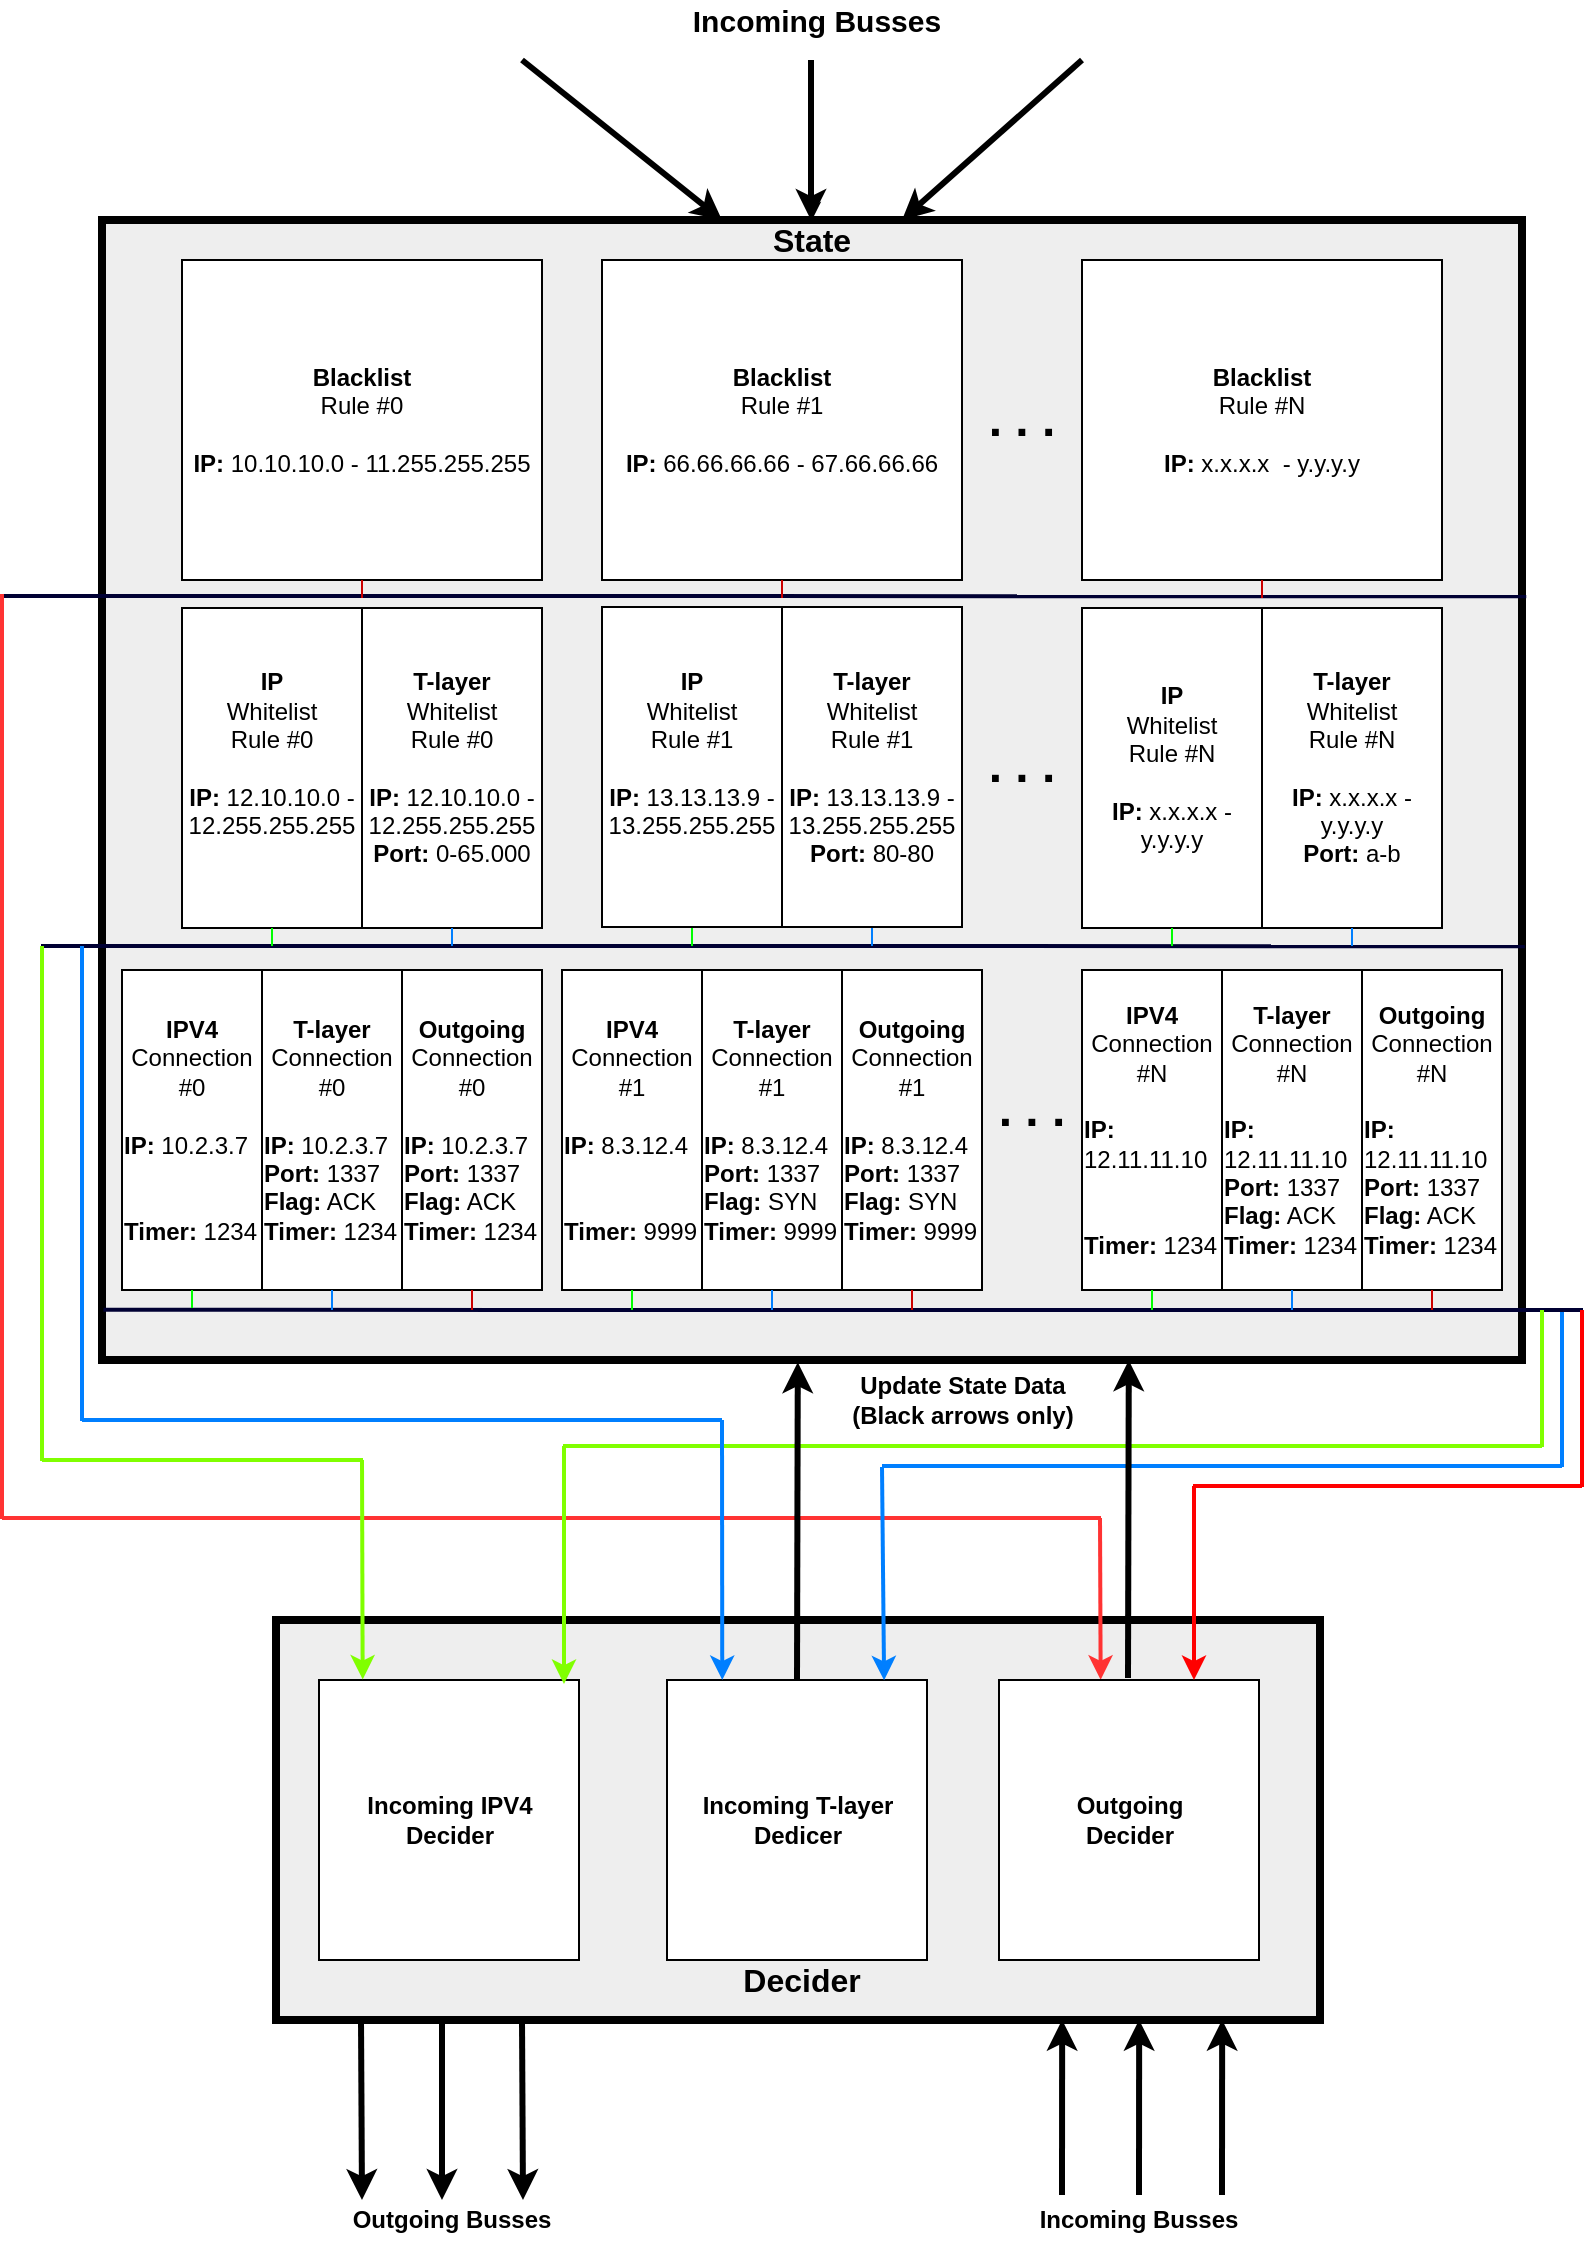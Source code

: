 <mxfile pages="1" version="11.2.1" type="device"><diagram id="ugdyJlTQyd8Nzjqlt38Y" name="Page-1"><mxGraphModel dx="2031" dy="1113" grid="1" gridSize="10" guides="1" tooltips="1" connect="1" arrows="1" fold="1" page="1" pageScale="1" pageWidth="827" pageHeight="1169" math="0" shadow="0"><root><mxCell id="0"/><mxCell id="1" parent="0"/><mxCell id="2" value="" style="rounded=0;whiteSpace=wrap;html=1;strokeWidth=4;gradientColor=none;fillColor=#EEEEEE;" parent="1" vertex="1"><mxGeometry x="70" y="120" width="710" height="570" as="geometry"/></mxCell><mxCell id="3" value="&lt;b&gt;IP&lt;/b&gt;&lt;br&gt;Whitelist&lt;br&gt;Rule #0&lt;br&gt;&lt;br&gt;&lt;b&gt;IP:&amp;nbsp;&lt;/b&gt;12.10.10.0 - 12.255.255.255&lt;br&gt;&lt;br&gt;" style="rounded=0;whiteSpace=wrap;html=1;" parent="1" vertex="1"><mxGeometry x="110" y="314" width="90" height="160" as="geometry"/></mxCell><mxCell id="6" value="&lt;b&gt;&lt;font style=&quot;font-size: 24px&quot;&gt;. . .&lt;/font&gt;&lt;/b&gt;" style="text;html=1;strokeColor=none;fillColor=none;align=center;verticalAlign=middle;whiteSpace=wrap;rounded=0;" parent="1" vertex="1"><mxGeometry x="510" y="383" width="40" height="20" as="geometry"/></mxCell><mxCell id="7" value="&lt;b&gt;IPV4&lt;/b&gt;&lt;br&gt;Connection #0&lt;br&gt;&lt;br&gt;&lt;div style=&quot;text-align: left&quot;&gt;&lt;b&gt;IP:&lt;/b&gt; 10.2.3.7&lt;/div&gt;&lt;div style=&quot;text-align: left&quot;&gt;&lt;b&gt;&lt;br&gt;&lt;/b&gt;&lt;/div&gt;&lt;div style=&quot;text-align: left&quot;&gt;&lt;b&gt;&lt;br&gt;&lt;/b&gt;&lt;/div&gt;&lt;div style=&quot;text-align: left&quot;&gt;&lt;b&gt;Timer:&lt;/b&gt;&lt;span&gt; 1234&lt;/span&gt;&lt;br&gt;&lt;/div&gt;" style="rounded=0;whiteSpace=wrap;html=1;" parent="1" vertex="1"><mxGeometry x="80" y="495" width="70" height="160" as="geometry"/></mxCell><mxCell id="10" value="&lt;b&gt;&lt;font style=&quot;font-size: 24px&quot;&gt;. . .&lt;/font&gt;&lt;/b&gt;" style="text;html=1;strokeColor=none;fillColor=none;align=center;verticalAlign=middle;whiteSpace=wrap;rounded=0;" parent="1" vertex="1"><mxGeometry x="515" y="555" width="40" height="20" as="geometry"/></mxCell><mxCell id="18" value="" style="endArrow=none;html=1;strokeWidth=2;entryX=1.002;entryY=0.637;entryDx=0;entryDy=0;entryPerimeter=0;strokeColor=#000033;" parent="1" edge="1" target="2"><mxGeometry width="50" height="50" relative="1" as="geometry"><mxPoint x="39.5" y="483" as="sourcePoint"/><mxPoint x="519.5" y="484.5" as="targetPoint"/></mxGeometry></mxCell><mxCell id="25" value="" style="endArrow=none;html=1;strokeWidth=2;exitX=0.001;exitY=0.956;exitDx=0;exitDy=0;exitPerimeter=0;strokeColor=#000033;" parent="1" edge="1" source="2"><mxGeometry width="50" height="50" relative="1" as="geometry"><mxPoint x="269.5" y="664.5" as="sourcePoint"/><mxPoint x="810.5" y="665" as="targetPoint"/></mxGeometry></mxCell><mxCell id="29" value="" style="endArrow=none;html=1;strokeWidth=2;strokeColor=#007FFF;" parent="1" edge="1"><mxGeometry width="50" height="50" relative="1" as="geometry"><mxPoint x="380" y="720" as="sourcePoint"/><mxPoint x="60" y="720" as="targetPoint"/></mxGeometry></mxCell><mxCell id="31" value="" style="endArrow=none;html=1;strokeWidth=2;strokeColor=#80FF00;" parent="1" edge="1"><mxGeometry width="50" height="50" relative="1" as="geometry"><mxPoint x="200.5" y="740" as="sourcePoint"/><mxPoint x="40" y="740" as="targetPoint"/></mxGeometry></mxCell><mxCell id="32" value="" style="endArrow=none;html=1;strokeWidth=2;strokeColor=#80FF00;" parent="1" edge="1"><mxGeometry width="50" height="50" relative="1" as="geometry"><mxPoint x="790" y="733" as="sourcePoint"/><mxPoint x="300.5" y="733" as="targetPoint"/></mxGeometry></mxCell><mxCell id="33" value="" style="endArrow=none;html=1;strokeWidth=2;strokeColor=#007FFF;" parent="1" edge="1"><mxGeometry width="50" height="50" relative="1" as="geometry"><mxPoint x="800" y="743" as="sourcePoint"/><mxPoint x="460" y="743" as="targetPoint"/></mxGeometry></mxCell><mxCell id="34" value="" style="endArrow=none;html=1;strokeWidth=2;strokeColor=#FF0000;" parent="1" edge="1"><mxGeometry width="50" height="50" relative="1" as="geometry"><mxPoint x="810" y="753" as="sourcePoint"/><mxPoint x="615.5" y="753" as="targetPoint"/></mxGeometry></mxCell><mxCell id="42" value="&lt;b&gt;&lt;font style=&quot;font-size: 16px&quot;&gt;State&lt;/font&gt;&lt;/b&gt;" style="text;html=1;strokeColor=none;fillColor=none;align=center;verticalAlign=middle;whiteSpace=wrap;rounded=0;" parent="1" vertex="1"><mxGeometry x="335" y="120" width="180" height="20" as="geometry"/></mxCell><mxCell id="xT3uilEVGZwme5Jcbncs-42" value="" style="rounded=0;whiteSpace=wrap;html=1;strokeWidth=4;fillColor=#EEEEEE;" parent="1" vertex="1"><mxGeometry x="157" y="820" width="522" height="200" as="geometry"/></mxCell><mxCell id="xT3uilEVGZwme5Jcbncs-43" value="&lt;b&gt;Outgoing Busses&lt;/b&gt;" style="text;html=1;strokeColor=none;fillColor=none;align=center;verticalAlign=middle;whiteSpace=wrap;rounded=0;" parent="1" vertex="1"><mxGeometry x="135" y="1099.952" width="220" height="40" as="geometry"/></mxCell><mxCell id="xT3uilEVGZwme5Jcbncs-44" value="&lt;b&gt;Blacklist&lt;/b&gt;&lt;br&gt;Rule #0&lt;br&gt;&lt;br&gt;&lt;b&gt;IP:&amp;nbsp;&lt;/b&gt;10.10.10.0 - 11.255.255.255" style="rounded=0;whiteSpace=wrap;html=1;" parent="1" vertex="1"><mxGeometry x="110" y="140" width="180" height="160" as="geometry"/></mxCell><mxCell id="xT3uilEVGZwme5Jcbncs-45" value="&lt;b&gt;Blacklist&lt;br&gt;&lt;/b&gt;Rule #N&lt;br&gt;&lt;br&gt;&lt;b&gt;IP:&amp;nbsp;&lt;/b&gt;x.x.x.x&amp;nbsp; - y.y.y.y" style="rounded=0;whiteSpace=wrap;html=1;" parent="1" vertex="1"><mxGeometry x="560" y="140" width="180" height="160" as="geometry"/></mxCell><mxCell id="xT3uilEVGZwme5Jcbncs-48" value="&lt;b&gt;&lt;font style=&quot;font-size: 24px&quot;&gt;. . .&lt;/font&gt;&lt;/b&gt;" style="text;html=1;strokeColor=none;fillColor=none;align=center;verticalAlign=middle;whiteSpace=wrap;rounded=0;" parent="1" vertex="1"><mxGeometry x="510" y="210" width="40" height="20" as="geometry"/></mxCell><mxCell id="xT3uilEVGZwme5Jcbncs-49" value="&lt;b&gt;Blacklist&lt;/b&gt;&lt;br&gt;Rule #1&lt;br&gt;&lt;br&gt;&lt;b&gt;IP:&amp;nbsp;&lt;/b&gt;66.66.66.66 - 67.66.66.66" style="rounded=0;whiteSpace=wrap;html=1;" parent="1" vertex="1"><mxGeometry x="320" y="140" width="180" height="160" as="geometry"/></mxCell><mxCell id="xT3uilEVGZwme5Jcbncs-53" value="" style="endArrow=none;html=1;strokeWidth=2;entryX=1.003;entryY=0.33;entryDx=0;entryDy=0;entryPerimeter=0;strokeColor=#000033;" parent="1" edge="1" target="2"><mxGeometry width="50" height="50" relative="1" as="geometry"><mxPoint x="20" y="308" as="sourcePoint"/><mxPoint x="530" y="309" as="targetPoint"/></mxGeometry></mxCell><mxCell id="xT3uilEVGZwme5Jcbncs-59" value="" style="endArrow=none;html=1;strokeWidth=2;strokeColor=#FF3333;" parent="1" edge="1"><mxGeometry width="50" height="50" relative="1" as="geometry"><mxPoint x="569.5" y="769" as="sourcePoint"/><mxPoint x="20" y="769" as="targetPoint"/></mxGeometry></mxCell><mxCell id="xT3uilEVGZwme5Jcbncs-62" value="" style="endArrow=classic;html=1;entryX=0.391;entryY=-0.001;entryDx=0;entryDy=0;entryPerimeter=0;strokeWidth=2;strokeColor=#FF3333;" parent="1" edge="1" target="eEW5guTExth0gA7GhRGL-79"><mxGeometry width="50" height="50" relative="1" as="geometry"><mxPoint x="569" y="769" as="sourcePoint"/><mxPoint x="570" y="825.5" as="targetPoint"/></mxGeometry></mxCell><mxCell id="xT3uilEVGZwme5Jcbncs-64" value="" style="endArrow=classic;html=1;entryX=0.25;entryY=0;entryDx=0;entryDy=0;strokeWidth=3;" parent="1" target="42" edge="1"><mxGeometry width="50" height="50" relative="1" as="geometry"><mxPoint x="280" y="40" as="sourcePoint"/><mxPoint x="269.5" y="10" as="targetPoint"/></mxGeometry></mxCell><mxCell id="xT3uilEVGZwme5Jcbncs-65" value="" style="endArrow=classic;html=1;entryX=0.5;entryY=0;entryDx=0;entryDy=0;" parent="1" target="42" edge="1"><mxGeometry width="50" height="50" relative="1" as="geometry"><mxPoint x="425" y="40" as="sourcePoint"/><mxPoint x="429.5" y="90" as="targetPoint"/></mxGeometry></mxCell><mxCell id="xT3uilEVGZwme5Jcbncs-66" value="" style="endArrow=classic;html=1;entryX=0.75;entryY=0;entryDx=0;entryDy=0;strokeWidth=3;" parent="1" target="42" edge="1"><mxGeometry width="50" height="50" relative="1" as="geometry"><mxPoint x="560" y="40" as="sourcePoint"/><mxPoint x="370" y="140" as="targetPoint"/></mxGeometry></mxCell><mxCell id="xT3uilEVGZwme5Jcbncs-67" value="&lt;b&gt;&lt;font style=&quot;font-size: 15px&quot;&gt;Incoming Busses&lt;/font&gt;&lt;/b&gt;" style="text;html=1;strokeColor=none;fillColor=none;align=center;verticalAlign=middle;whiteSpace=wrap;rounded=0;" parent="1" vertex="1"><mxGeometry x="340" y="10" width="175" height="20" as="geometry"/></mxCell><mxCell id="xT3uilEVGZwme5Jcbncs-68" value="" style="endArrow=classic;html=1;exitX=0.25;exitY=1;exitDx=0;exitDy=0;strokeWidth=3;" parent="1" edge="1"><mxGeometry width="50" height="50" relative="1" as="geometry"><mxPoint x="199.5" y="1020" as="sourcePoint"/><mxPoint x="200" y="1110" as="targetPoint"/></mxGeometry></mxCell><mxCell id="xT3uilEVGZwme5Jcbncs-69" value="" style="endArrow=classic;html=1;exitX=0.5;exitY=1;exitDx=0;exitDy=0;strokeWidth=3;" parent="1" edge="1"><mxGeometry width="50" height="50" relative="1" as="geometry"><mxPoint x="240" y="1020" as="sourcePoint"/><mxPoint x="240" y="1110" as="targetPoint"/></mxGeometry></mxCell><mxCell id="xT3uilEVGZwme5Jcbncs-70" value="" style="endArrow=classic;html=1;exitX=0.75;exitY=1;exitDx=0;exitDy=0;strokeWidth=3;" parent="1" edge="1"><mxGeometry width="50" height="50" relative="1" as="geometry"><mxPoint x="280" y="1020" as="sourcePoint"/><mxPoint x="280.5" y="1110" as="targetPoint"/></mxGeometry></mxCell><mxCell id="eEW5guTExth0gA7GhRGL-44" value="&lt;b&gt;T-layer&lt;/b&gt;&lt;br&gt;Whitelist&lt;br&gt;Rule #0&lt;br&gt;&lt;br&gt;&lt;b&gt;IP:&amp;nbsp;&lt;/b&gt;12.10.10.0 - 12.255.255.255&lt;br&gt;&lt;b&gt;Port:&lt;/b&gt; 0-65.000" style="rounded=0;whiteSpace=wrap;html=1;" vertex="1" parent="1"><mxGeometry x="200" y="314" width="90" height="160" as="geometry"/></mxCell><mxCell id="eEW5guTExth0gA7GhRGL-49" value="&lt;b&gt;IP&lt;/b&gt;&lt;br&gt;Whitelist&lt;br&gt;Rule #1&lt;br&gt;&lt;br&gt;&lt;b&gt;IP: &lt;/b&gt;13.13.13.9&amp;nbsp;- 13.255.255.255&lt;br&gt;&lt;br&gt;" style="rounded=0;whiteSpace=wrap;html=1;" vertex="1" parent="1"><mxGeometry x="320" y="313.5" width="90" height="160" as="geometry"/></mxCell><mxCell id="eEW5guTExth0gA7GhRGL-50" value="&lt;b&gt;T-layer&lt;/b&gt;&lt;br&gt;Whitelist&lt;br&gt;Rule #1&lt;br&gt;&lt;br&gt;&lt;b&gt;IP:&amp;nbsp;&lt;/b&gt;13.13.13.9 - 13.255.255.255&lt;br&gt;&lt;b&gt;Port:&lt;/b&gt;&amp;nbsp;80-80" style="rounded=0;whiteSpace=wrap;html=1;" vertex="1" parent="1"><mxGeometry x="410" y="313.5" width="90" height="160" as="geometry"/></mxCell><mxCell id="eEW5guTExth0gA7GhRGL-51" value="&lt;b&gt;IP&lt;/b&gt;&lt;br&gt;Whitelist&lt;br&gt;Rule #N&lt;br&gt;&lt;br&gt;&lt;b&gt;IP: &lt;/b&gt;x.x.x.x -&lt;br&gt;y.y.y.y" style="rounded=0;whiteSpace=wrap;html=1;" vertex="1" parent="1"><mxGeometry x="560" y="314" width="90" height="160" as="geometry"/></mxCell><mxCell id="eEW5guTExth0gA7GhRGL-52" value="&lt;b&gt;T-layer&lt;/b&gt;&lt;br&gt;Whitelist&lt;br&gt;Rule #N&lt;br&gt;&lt;br&gt;&lt;b&gt;IP: &lt;/b&gt;x.x.x.x -&lt;br&gt;y.y.y.y&lt;br&gt;&lt;b&gt;Port:&lt;/b&gt;&amp;nbsp;a-b" style="rounded=0;whiteSpace=wrap;html=1;" vertex="1" parent="1"><mxGeometry x="650" y="314" width="90" height="160" as="geometry"/></mxCell><mxCell id="eEW5guTExth0gA7GhRGL-53" value="&lt;b&gt;T-layer&lt;/b&gt;&lt;br&gt;Connection #0&lt;br&gt;&lt;br&gt;&lt;div style=&quot;text-align: left&quot;&gt;&lt;b&gt;IP:&lt;/b&gt; 10.2.3.7&lt;/div&gt;&lt;div style=&quot;text-align: left&quot;&gt;&lt;b&gt;Port:&lt;/b&gt; 1337&lt;br&gt;&lt;b&gt;Flag:&lt;/b&gt; ACK&lt;br&gt;&lt;/div&gt;&lt;div style=&quot;text-align: left&quot;&gt;&lt;b&gt;Timer:&lt;/b&gt; 1234&lt;/div&gt;" style="rounded=0;whiteSpace=wrap;html=1;" vertex="1" parent="1"><mxGeometry x="150" y="495" width="70" height="160" as="geometry"/></mxCell><mxCell id="eEW5guTExth0gA7GhRGL-54" value="&lt;b&gt;Outgoing&lt;/b&gt;&lt;br&gt;Connection #0&lt;br&gt;&lt;br&gt;&lt;div style=&quot;text-align: left&quot;&gt;&lt;b&gt;IP:&lt;/b&gt;&amp;nbsp;10.2.3.7&lt;/div&gt;&lt;div style=&quot;text-align: left&quot;&gt;&lt;b&gt;Port:&lt;/b&gt; 1337&lt;br&gt;&lt;b&gt;Flag:&lt;/b&gt; ACK&lt;br&gt;&lt;/div&gt;&lt;div style=&quot;text-align: left&quot;&gt;&lt;b&gt;Timer:&lt;/b&gt; 1234&lt;/div&gt;" style="rounded=0;whiteSpace=wrap;html=1;" vertex="1" parent="1"><mxGeometry x="220" y="495" width="70" height="160" as="geometry"/></mxCell><mxCell id="eEW5guTExth0gA7GhRGL-58" value="&lt;b&gt;IPV4&lt;/b&gt;&lt;br&gt;Connection #1&lt;br&gt;&lt;br&gt;&lt;div style=&quot;text-align: left&quot;&gt;&lt;b&gt;IP:&lt;/b&gt; 8.3.12.4&lt;/div&gt;&lt;div style=&quot;text-align: left&quot;&gt;&lt;b&gt;&lt;br&gt;&lt;/b&gt;&lt;/div&gt;&lt;div style=&quot;text-align: left&quot;&gt;&lt;b&gt;&lt;br&gt;&lt;/b&gt;&lt;/div&gt;&lt;div style=&quot;text-align: left&quot;&gt;&lt;b&gt;Timer:&lt;/b&gt;&lt;span&gt;&amp;nbsp;9999&lt;/span&gt;&lt;br&gt;&lt;/div&gt;" style="rounded=0;whiteSpace=wrap;html=1;" vertex="1" parent="1"><mxGeometry x="300" y="495" width="70" height="160" as="geometry"/></mxCell><mxCell id="eEW5guTExth0gA7GhRGL-59" value="&lt;b&gt;T-layer&lt;/b&gt;&lt;br&gt;Connection #1&lt;br&gt;&lt;br&gt;&lt;div style=&quot;text-align: left&quot;&gt;&lt;b&gt;IP:&lt;/b&gt; 8.3.12.4&lt;/div&gt;&lt;div style=&quot;text-align: left&quot;&gt;&lt;b&gt;Port:&lt;/b&gt; 1337&lt;br&gt;&lt;b&gt;Flag:&lt;/b&gt; SYN&lt;br&gt;&lt;/div&gt;&lt;div style=&quot;text-align: left&quot;&gt;&lt;b&gt;Timer:&lt;/b&gt; 9999&lt;/div&gt;" style="rounded=0;whiteSpace=wrap;html=1;" vertex="1" parent="1"><mxGeometry x="370" y="495" width="70" height="160" as="geometry"/></mxCell><mxCell id="eEW5guTExth0gA7GhRGL-60" value="&lt;b&gt;Outgoing&lt;/b&gt;&lt;br&gt;Connection #1&lt;br&gt;&lt;br&gt;&lt;div style=&quot;text-align: left&quot;&gt;&lt;b&gt;IP:&lt;/b&gt; 8.3.12.4&lt;/div&gt;&lt;div style=&quot;text-align: left&quot;&gt;&lt;b&gt;Port:&lt;/b&gt; 1337&lt;br&gt;&lt;b&gt;Flag:&lt;/b&gt; SYN&lt;br&gt;&lt;/div&gt;&lt;div style=&quot;text-align: left&quot;&gt;&lt;b&gt;Timer:&lt;/b&gt;&amp;nbsp;9999&lt;/div&gt;" style="rounded=0;whiteSpace=wrap;html=1;" vertex="1" parent="1"><mxGeometry x="440" y="495" width="70" height="160" as="geometry"/></mxCell><mxCell id="eEW5guTExth0gA7GhRGL-61" value="&lt;b&gt;IPV4&lt;/b&gt;&lt;br&gt;Connection #N&lt;br&gt;&lt;br&gt;&lt;div style=&quot;text-align: left&quot;&gt;&lt;b&gt;IP:&lt;/b&gt; 12.11.11.10&lt;/div&gt;&lt;div style=&quot;text-align: left&quot;&gt;&lt;b&gt;&lt;br&gt;&lt;/b&gt;&lt;/div&gt;&lt;div style=&quot;text-align: left&quot;&gt;&lt;b&gt;&lt;br&gt;&lt;/b&gt;&lt;/div&gt;&lt;div style=&quot;text-align: left&quot;&gt;&lt;b&gt;Timer:&lt;/b&gt;&lt;span&gt; 1234&lt;/span&gt;&lt;br&gt;&lt;/div&gt;" style="rounded=0;whiteSpace=wrap;html=1;" vertex="1" parent="1"><mxGeometry x="560" y="495" width="70" height="160" as="geometry"/></mxCell><mxCell id="eEW5guTExth0gA7GhRGL-62" value="&lt;b&gt;T-layer&lt;/b&gt;&lt;br&gt;Connection #N&lt;br&gt;&lt;br&gt;&lt;div style=&quot;text-align: left&quot;&gt;&lt;b&gt;IP:&lt;/b&gt; 12.11.11.10&lt;/div&gt;&lt;div style=&quot;text-align: left&quot;&gt;&lt;b&gt;Port:&lt;/b&gt; 1337&lt;br&gt;&lt;b&gt;Flag:&lt;/b&gt; ACK&lt;br&gt;&lt;/div&gt;&lt;div style=&quot;text-align: left&quot;&gt;&lt;b&gt;Timer:&lt;/b&gt; 1234&lt;/div&gt;" style="rounded=0;whiteSpace=wrap;html=1;" vertex="1" parent="1"><mxGeometry x="630" y="495" width="70" height="160" as="geometry"/></mxCell><mxCell id="eEW5guTExth0gA7GhRGL-63" value="&lt;b&gt;Outgoing&lt;/b&gt;&lt;br&gt;Connection #N&lt;br&gt;&lt;br&gt;&lt;div style=&quot;text-align: left&quot;&gt;&lt;b&gt;IP:&lt;/b&gt; 12.11.11.10&lt;/div&gt;&lt;div style=&quot;text-align: left&quot;&gt;&lt;b&gt;Port:&lt;/b&gt; 1337&lt;br&gt;&lt;b&gt;Flag:&lt;/b&gt; ACK&lt;br&gt;&lt;/div&gt;&lt;div style=&quot;text-align: left&quot;&gt;&lt;b&gt;Timer:&lt;/b&gt; 1234&lt;/div&gt;" style="rounded=0;whiteSpace=wrap;html=1;" vertex="1" parent="1"><mxGeometry x="700" y="495" width="70" height="160" as="geometry"/></mxCell><mxCell id="eEW5guTExth0gA7GhRGL-75" value="&lt;b&gt;Incoming IPV4&lt;br&gt;Decider&lt;br&gt;&lt;/b&gt;" style="rounded=0;whiteSpace=wrap;html=1;" vertex="1" parent="1"><mxGeometry x="178.5" y="850" width="130" height="140" as="geometry"/></mxCell><mxCell id="eEW5guTExth0gA7GhRGL-78" value="&lt;b&gt;Incoming T-layer&lt;br&gt;Dedicer&lt;br&gt;&lt;/b&gt;" style="rounded=0;whiteSpace=wrap;html=1;" vertex="1" parent="1"><mxGeometry x="352.5" y="850" width="130" height="140" as="geometry"/></mxCell><mxCell id="eEW5guTExth0gA7GhRGL-79" value="&lt;b&gt;Outgoing&lt;br&gt;Decider&lt;br&gt;&lt;/b&gt;" style="rounded=0;whiteSpace=wrap;html=1;" vertex="1" parent="1"><mxGeometry x="518.5" y="850" width="130" height="140" as="geometry"/></mxCell><mxCell id="eEW5guTExth0gA7GhRGL-80" value="&lt;b&gt;&lt;font style=&quot;font-size: 16px&quot;&gt;Decider&lt;/font&gt;&lt;/b&gt;" style="text;html=1;strokeColor=none;fillColor=none;align=center;verticalAlign=middle;whiteSpace=wrap;rounded=0;" vertex="1" parent="1"><mxGeometry x="329.5" y="990.214" width="180" height="20" as="geometry"/></mxCell><mxCell id="eEW5guTExth0gA7GhRGL-83" value="" style="endArrow=none;html=1;strokeWidth=2;strokeColor=#80FF00;" edge="1" parent="1"><mxGeometry width="50" height="50" relative="1" as="geometry"><mxPoint x="790" y="733.5" as="sourcePoint"/><mxPoint x="790" y="665" as="targetPoint"/></mxGeometry></mxCell><mxCell id="eEW5guTExth0gA7GhRGL-84" value="" style="endArrow=none;html=1;strokeWidth=2;strokeColor=#007FFF;" edge="1" parent="1"><mxGeometry width="50" height="50" relative="1" as="geometry"><mxPoint x="800" y="743.5" as="sourcePoint"/><mxPoint x="800" y="666" as="targetPoint"/></mxGeometry></mxCell><mxCell id="eEW5guTExth0gA7GhRGL-85" value="" style="endArrow=none;html=1;strokeWidth=2;strokeColor=#FF0000;" edge="1" parent="1"><mxGeometry width="50" height="50" relative="1" as="geometry"><mxPoint x="810" y="753.5" as="sourcePoint"/><mxPoint x="810" y="665" as="targetPoint"/></mxGeometry></mxCell><mxCell id="eEW5guTExth0gA7GhRGL-86" value="" style="endArrow=none;html=1;entryX=0.5;entryY=1;entryDx=0;entryDy=0;strokeColor=#00FF00;" edge="1" parent="1" target="7"><mxGeometry width="50" height="50" relative="1" as="geometry"><mxPoint x="115" y="664" as="sourcePoint"/><mxPoint x="180" y="650" as="targetPoint"/></mxGeometry></mxCell><mxCell id="eEW5guTExth0gA7GhRGL-87" value="" style="endArrow=none;html=1;entryX=0.5;entryY=1;entryDx=0;entryDy=0;strokeColor=#007FFF;" edge="1" parent="1" target="eEW5guTExth0gA7GhRGL-53"><mxGeometry width="50" height="50" relative="1" as="geometry"><mxPoint x="185" y="665" as="sourcePoint"/><mxPoint x="125" y="665" as="targetPoint"/></mxGeometry></mxCell><mxCell id="eEW5guTExth0gA7GhRGL-88" value="" style="endArrow=none;html=1;entryX=0.5;entryY=1;entryDx=0;entryDy=0;strokeColor=#CC0000;" edge="1" parent="1" target="eEW5guTExth0gA7GhRGL-54"><mxGeometry width="50" height="50" relative="1" as="geometry"><mxPoint x="255" y="665" as="sourcePoint"/><mxPoint x="135" y="675" as="targetPoint"/></mxGeometry></mxCell><mxCell id="eEW5guTExth0gA7GhRGL-89" value="" style="endArrow=none;html=1;entryX=0.5;entryY=1;entryDx=0;entryDy=0;strokeColor=#00FF00;" edge="1" parent="1"><mxGeometry width="50" height="50" relative="1" as="geometry"><mxPoint x="335" y="665" as="sourcePoint"/><mxPoint x="335" y="655" as="targetPoint"/></mxGeometry></mxCell><mxCell id="eEW5guTExth0gA7GhRGL-90" value="" style="endArrow=none;html=1;entryX=0.5;entryY=1;entryDx=0;entryDy=0;strokeColor=#007FFF;" edge="1" parent="1"><mxGeometry width="50" height="50" relative="1" as="geometry"><mxPoint x="405.0" y="665" as="sourcePoint"/><mxPoint x="405.0" y="655" as="targetPoint"/></mxGeometry></mxCell><mxCell id="eEW5guTExth0gA7GhRGL-91" value="" style="endArrow=none;html=1;entryX=0.5;entryY=1;entryDx=0;entryDy=0;strokeColor=#CC0000;" edge="1" parent="1"><mxGeometry width="50" height="50" relative="1" as="geometry"><mxPoint x="475" y="665" as="sourcePoint"/><mxPoint x="475" y="655" as="targetPoint"/></mxGeometry></mxCell><mxCell id="eEW5guTExth0gA7GhRGL-92" value="" style="endArrow=none;html=1;entryX=0.5;entryY=1;entryDx=0;entryDy=0;strokeColor=#00FF00;" edge="1" parent="1"><mxGeometry width="50" height="50" relative="1" as="geometry"><mxPoint x="595" y="665" as="sourcePoint"/><mxPoint x="595" y="655" as="targetPoint"/></mxGeometry></mxCell><mxCell id="eEW5guTExth0gA7GhRGL-93" value="" style="endArrow=none;html=1;entryX=0.5;entryY=1;entryDx=0;entryDy=0;strokeColor=#007FFF;" edge="1" parent="1"><mxGeometry width="50" height="50" relative="1" as="geometry"><mxPoint x="665" y="665" as="sourcePoint"/><mxPoint x="665" y="655" as="targetPoint"/></mxGeometry></mxCell><mxCell id="eEW5guTExth0gA7GhRGL-94" value="" style="endArrow=none;html=1;entryX=0.5;entryY=1;entryDx=0;entryDy=0;strokeColor=#CC0000;" edge="1" parent="1"><mxGeometry width="50" height="50" relative="1" as="geometry"><mxPoint x="735" y="665" as="sourcePoint"/><mxPoint x="735" y="655" as="targetPoint"/></mxGeometry></mxCell><mxCell id="eEW5guTExth0gA7GhRGL-96" value="" style="endArrow=none;html=1;strokeWidth=2;strokeColor=#007FFF;" edge="1" parent="1"><mxGeometry width="50" height="50" relative="1" as="geometry"><mxPoint x="60" y="483" as="sourcePoint"/><mxPoint x="60" y="720.5" as="targetPoint"/></mxGeometry></mxCell><mxCell id="eEW5guTExth0gA7GhRGL-98" value="" style="endArrow=none;html=1;strokeWidth=2;strokeColor=#80FF00;" edge="1" parent="1"><mxGeometry width="50" height="50" relative="1" as="geometry"><mxPoint x="40" y="483" as="sourcePoint"/><mxPoint x="40" y="740.5" as="targetPoint"/></mxGeometry></mxCell><mxCell id="eEW5guTExth0gA7GhRGL-101" value="" style="endArrow=none;html=1;strokeWidth=2;strokeColor=#FF3333;" edge="1" parent="1"><mxGeometry width="50" height="50" relative="1" as="geometry"><mxPoint x="20" y="307" as="sourcePoint"/><mxPoint x="20" y="769.5" as="targetPoint"/></mxGeometry></mxCell><mxCell id="eEW5guTExth0gA7GhRGL-103" value="" style="endArrow=none;html=1;entryX=0.5;entryY=1;entryDx=0;entryDy=0;strokeColor=#00FF00;" edge="1" parent="1" target="3"><mxGeometry width="50" height="50" relative="1" as="geometry"><mxPoint x="155" y="483" as="sourcePoint"/><mxPoint x="190" y="470" as="targetPoint"/></mxGeometry></mxCell><mxCell id="eEW5guTExth0gA7GhRGL-104" value="" style="endArrow=none;html=1;entryX=0.5;entryY=1;entryDx=0;entryDy=0;strokeColor=#007FFF;" edge="1" parent="1"><mxGeometry width="50" height="50" relative="1" as="geometry"><mxPoint x="245" y="483" as="sourcePoint"/><mxPoint x="245" y="474" as="targetPoint"/></mxGeometry></mxCell><mxCell id="eEW5guTExth0gA7GhRGL-105" value="" style="endArrow=none;html=1;entryX=0.5;entryY=1;entryDx=0;entryDy=0;strokeColor=#00FF00;" edge="1" parent="1"><mxGeometry width="50" height="50" relative="1" as="geometry"><mxPoint x="365" y="483" as="sourcePoint"/><mxPoint x="365" y="474" as="targetPoint"/></mxGeometry></mxCell><mxCell id="eEW5guTExth0gA7GhRGL-106" value="" style="endArrow=none;html=1;entryX=0.5;entryY=1;entryDx=0;entryDy=0;strokeColor=#007FFF;" edge="1" parent="1"><mxGeometry width="50" height="50" relative="1" as="geometry"><mxPoint x="455" y="483" as="sourcePoint"/><mxPoint x="455" y="474" as="targetPoint"/></mxGeometry></mxCell><mxCell id="eEW5guTExth0gA7GhRGL-107" value="" style="endArrow=none;html=1;entryX=0.5;entryY=1;entryDx=0;entryDy=0;strokeColor=#00FF00;" edge="1" parent="1"><mxGeometry width="50" height="50" relative="1" as="geometry"><mxPoint x="605" y="483" as="sourcePoint"/><mxPoint x="605" y="474" as="targetPoint"/></mxGeometry></mxCell><mxCell id="eEW5guTExth0gA7GhRGL-108" value="" style="endArrow=none;html=1;entryX=0.5;entryY=1;entryDx=0;entryDy=0;strokeColor=#007FFF;" edge="1" parent="1"><mxGeometry width="50" height="50" relative="1" as="geometry"><mxPoint x="695" y="483" as="sourcePoint"/><mxPoint x="695" y="474" as="targetPoint"/></mxGeometry></mxCell><mxCell id="eEW5guTExth0gA7GhRGL-109" value="" style="endArrow=none;html=1;entryX=0.5;entryY=1;entryDx=0;entryDy=0;strokeColor=#CC0000;" edge="1" parent="1" target="xT3uilEVGZwme5Jcbncs-45"><mxGeometry width="50" height="50" relative="1" as="geometry"><mxPoint x="650" y="309" as="sourcePoint"/><mxPoint x="680" y="300" as="targetPoint"/></mxGeometry></mxCell><mxCell id="eEW5guTExth0gA7GhRGL-111" value="" style="endArrow=none;html=1;entryX=0.5;entryY=1;entryDx=0;entryDy=0;strokeColor=#CC0000;" edge="1" parent="1" target="xT3uilEVGZwme5Jcbncs-49"><mxGeometry width="50" height="50" relative="1" as="geometry"><mxPoint x="410" y="309" as="sourcePoint"/><mxPoint x="440" y="290" as="targetPoint"/></mxGeometry></mxCell><mxCell id="eEW5guTExth0gA7GhRGL-112" value="" style="endArrow=none;html=1;entryX=0.5;entryY=1;entryDx=0;entryDy=0;strokeColor=#CC0000;" edge="1" parent="1" target="xT3uilEVGZwme5Jcbncs-44"><mxGeometry width="50" height="50" relative="1" as="geometry"><mxPoint x="200" y="309" as="sourcePoint"/><mxPoint x="420" y="310.0" as="targetPoint"/></mxGeometry></mxCell><mxCell id="39" value="" style="endArrow=classic;html=1;entryX=0.75;entryY=0;entryDx=0;entryDy=0;strokeWidth=2;strokeColor=#FF0000;" parent="1" target="eEW5guTExth0gA7GhRGL-79" edge="1"><mxGeometry width="50" height="50" relative="1" as="geometry"><mxPoint x="616" y="753" as="sourcePoint"/><mxPoint x="609.238" y="820.02" as="targetPoint"/></mxGeometry></mxCell><mxCell id="35" value="" style="endArrow=classic;html=1;entryX=0.168;entryY=-0.002;entryDx=0;entryDy=0;entryPerimeter=0;strokeWidth=2;strokeColor=#80FF00;" parent="1" target="eEW5guTExth0gA7GhRGL-75" edge="1"><mxGeometry width="50" height="50" relative="1" as="geometry"><mxPoint x="200" y="740" as="sourcePoint"/><mxPoint x="200.312" y="819.95" as="targetPoint"/></mxGeometry></mxCell><mxCell id="37" value="" style="endArrow=classic;html=1;entryX=0.483;entryY=0.005;entryDx=0;entryDy=0;entryPerimeter=0;strokeWidth=2;strokeColor=#007FFF;" parent="1" edge="1"><mxGeometry width="50" height="50" relative="1" as="geometry"><mxPoint x="380" y="720" as="sourcePoint"/><mxPoint x="380.126" y="849.95" as="targetPoint"/></mxGeometry></mxCell><mxCell id="40" value="" style="endArrow=classic;html=1;entryX=0.835;entryY=0.001;entryDx=0;entryDy=0;entryPerimeter=0;strokeWidth=2;strokeColor=#007FFF;" parent="1" target="eEW5guTExth0gA7GhRGL-78" edge="1"><mxGeometry width="50" height="50" relative="1" as="geometry"><mxPoint x="460" y="743.5" as="sourcePoint"/><mxPoint x="461.342" y="819.95" as="targetPoint"/></mxGeometry></mxCell><mxCell id="38" value="" style="endArrow=classic;html=1;strokeWidth=2;strokeColor=#80FF00;" parent="1" edge="1"><mxGeometry width="50" height="50" relative="1" as="geometry"><mxPoint x="301" y="733" as="sourcePoint"/><mxPoint x="301" y="852" as="targetPoint"/></mxGeometry></mxCell><mxCell id="eEW5guTExth0gA7GhRGL-114" value="" style="endArrow=classic;html=1;strokeColor=#000000;strokeWidth=3;entryX=0.49;entryY=1.002;entryDx=0;entryDy=0;entryPerimeter=0;exitX=0.5;exitY=0;exitDx=0;exitDy=0;" edge="1" parent="1" source="eEW5guTExth0gA7GhRGL-78" target="2"><mxGeometry width="50" height="50" relative="1" as="geometry"><mxPoint x="410" y="830" as="sourcePoint"/><mxPoint x="460" y="780" as="targetPoint"/></mxGeometry></mxCell><mxCell id="eEW5guTExth0gA7GhRGL-115" value="" style="endArrow=classic;html=1;strokeColor=#000000;strokeWidth=3;entryX=0.49;entryY=1.002;entryDx=0;entryDy=0;entryPerimeter=0;exitX=0.5;exitY=0;exitDx=0;exitDy=0;" edge="1" parent="1"><mxGeometry width="50" height="50" relative="1" as="geometry"><mxPoint x="583" y="849" as="sourcePoint"/><mxPoint x="583.4" y="690.14" as="targetPoint"/></mxGeometry></mxCell><mxCell id="eEW5guTExth0gA7GhRGL-116" value="" style="endArrow=classic;html=1;entryX=0.5;entryY=0;entryDx=0;entryDy=0;strokeWidth=3;" edge="1" parent="1"><mxGeometry width="50" height="50" relative="1" as="geometry"><mxPoint x="424.5" y="40" as="sourcePoint"/><mxPoint x="424.5" y="120" as="targetPoint"/></mxGeometry></mxCell><mxCell id="eEW5guTExth0gA7GhRGL-119" value="" style="endArrow=classic;html=1;strokeWidth=3;entryX=0.617;entryY=1.012;entryDx=0;entryDy=0;entryPerimeter=0;" edge="1" parent="1"><mxGeometry width="50" height="50" relative="1" as="geometry"><mxPoint x="550" y="1107.5" as="sourcePoint"/><mxPoint x="550.074" y="1019.9" as="targetPoint"/></mxGeometry></mxCell><mxCell id="eEW5guTExth0gA7GhRGL-120" value="" style="endArrow=classic;html=1;strokeWidth=3;entryX=0.617;entryY=1.012;entryDx=0;entryDy=0;entryPerimeter=0;" edge="1" parent="1"><mxGeometry width="50" height="50" relative="1" as="geometry"><mxPoint x="588.5" y="1107.5" as="sourcePoint"/><mxPoint x="588.574" y="1019.9" as="targetPoint"/></mxGeometry></mxCell><mxCell id="eEW5guTExth0gA7GhRGL-121" value="" style="endArrow=classic;html=1;strokeWidth=3;entryX=0.617;entryY=1.012;entryDx=0;entryDy=0;entryPerimeter=0;" edge="1" parent="1"><mxGeometry width="50" height="50" relative="1" as="geometry"><mxPoint x="630" y="1107.5" as="sourcePoint"/><mxPoint x="630.074" y="1019.9" as="targetPoint"/></mxGeometry></mxCell><mxCell id="eEW5guTExth0gA7GhRGL-123" value="&lt;b&gt;&lt;font style=&quot;font-size: 12px&quot;&gt;Incoming Busses&lt;/font&gt;&lt;/b&gt;" style="text;html=1;strokeColor=none;fillColor=none;align=center;verticalAlign=middle;whiteSpace=wrap;rounded=0;" vertex="1" parent="1"><mxGeometry x="500.5" y="1109.833" width="175" height="20" as="geometry"/></mxCell><mxCell id="eEW5guTExth0gA7GhRGL-124" value="&lt;b&gt;&lt;font style=&quot;font-size: 12px&quot;&gt;Update State Data&lt;br&gt;(Black arrows only)&lt;br&gt;&lt;/font&gt;&lt;/b&gt;" style="text;html=1;strokeColor=none;fillColor=none;align=center;verticalAlign=middle;whiteSpace=wrap;rounded=0;" vertex="1" parent="1"><mxGeometry x="413" y="699.833" width="175" height="20" as="geometry"/></mxCell></root></mxGraphModel></diagram></mxfile>